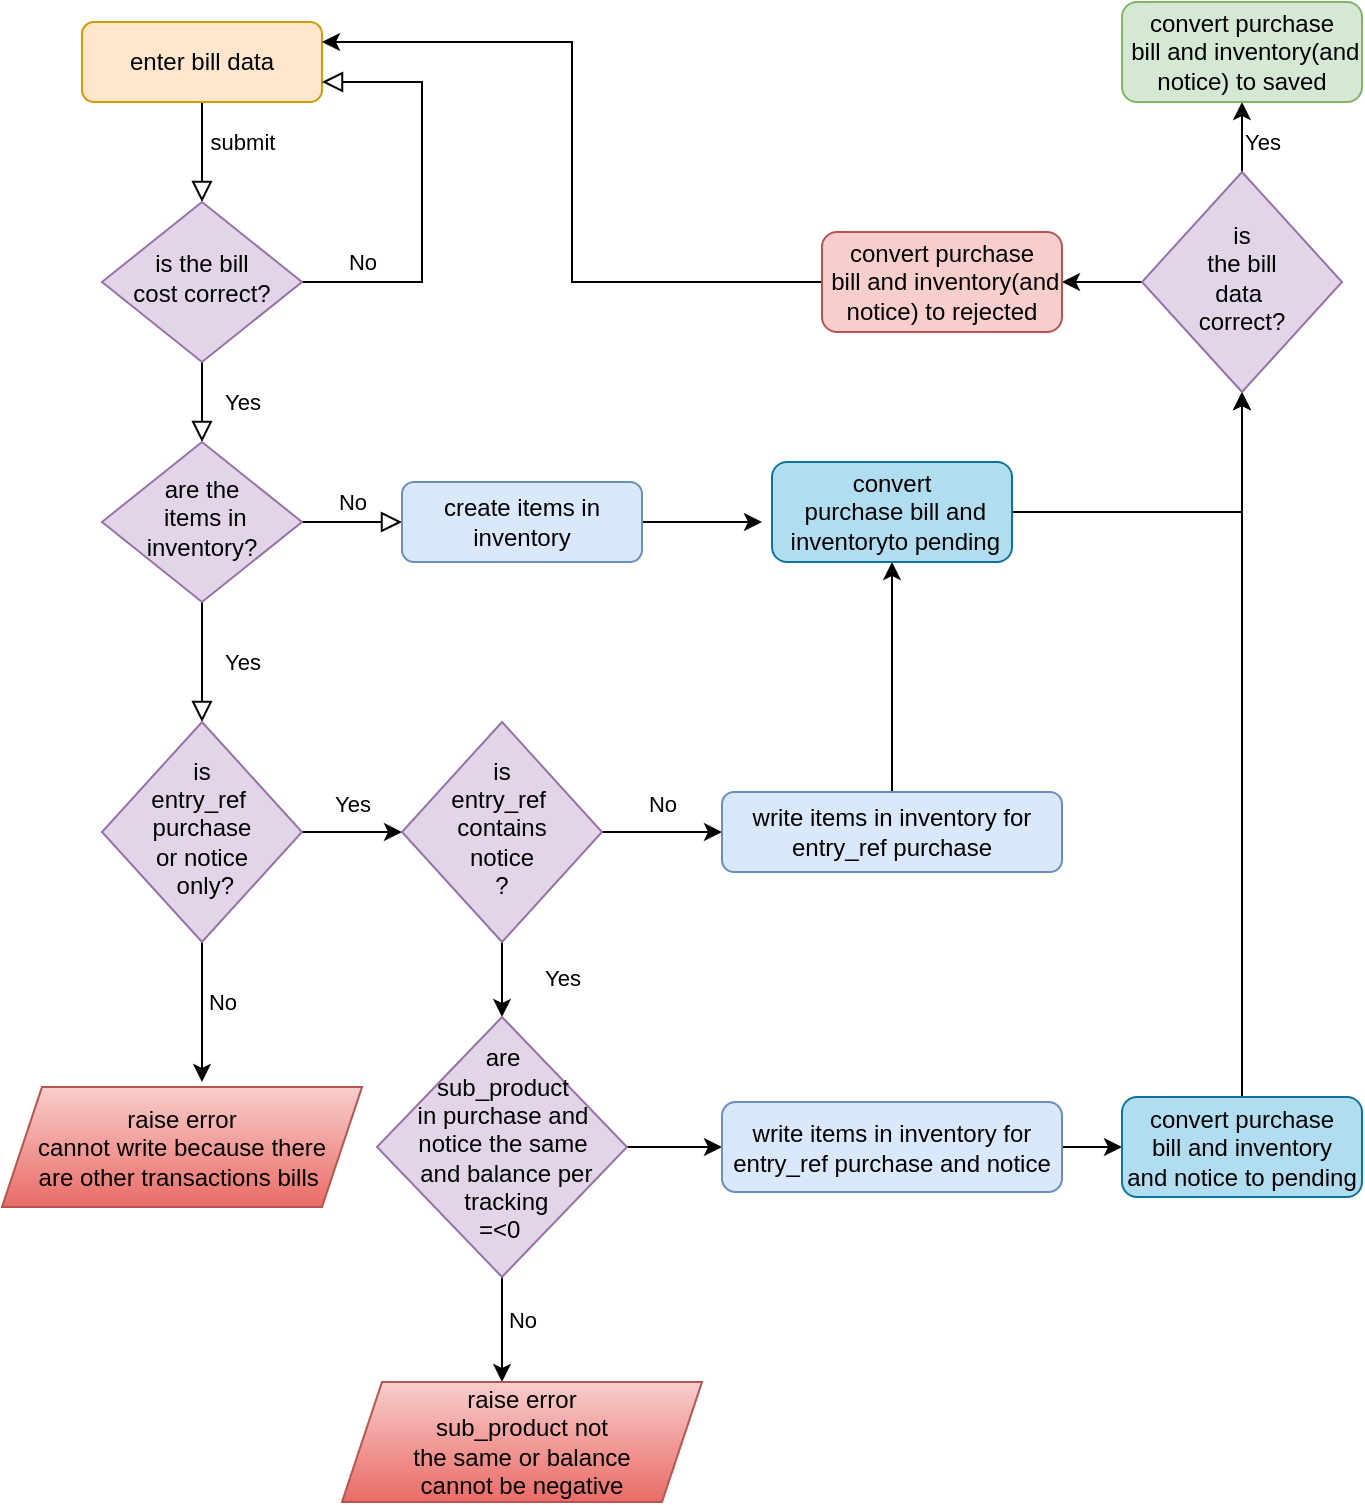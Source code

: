 <mxfile version="20.8.23" type="github">
  <diagram id="C5RBs43oDa-KdzZeNtuy" name="Page-1">
    <mxGraphModel dx="1434" dy="707" grid="1" gridSize="10" guides="1" tooltips="1" connect="1" arrows="1" fold="1" page="1" pageScale="1" pageWidth="827" pageHeight="1169" math="0" shadow="0">
      <root>
        <mxCell id="WIyWlLk6GJQsqaUBKTNV-0" />
        <mxCell id="WIyWlLk6GJQsqaUBKTNV-1" parent="WIyWlLk6GJQsqaUBKTNV-0" />
        <mxCell id="WIyWlLk6GJQsqaUBKTNV-2" value="submit" style="rounded=0;html=1;jettySize=auto;orthogonalLoop=1;fontSize=11;endArrow=block;endFill=0;endSize=8;strokeWidth=1;shadow=0;labelBackgroundColor=none;edgeStyle=orthogonalEdgeStyle;" parent="WIyWlLk6GJQsqaUBKTNV-1" source="WIyWlLk6GJQsqaUBKTNV-3" target="WIyWlLk6GJQsqaUBKTNV-6" edge="1">
          <mxGeometry x="-0.2" y="20" relative="1" as="geometry">
            <mxPoint as="offset" />
          </mxGeometry>
        </mxCell>
        <mxCell id="WIyWlLk6GJQsqaUBKTNV-3" value="enter bill data" style="rounded=1;whiteSpace=wrap;html=1;fontSize=12;glass=0;strokeWidth=1;shadow=0;fillColor=#ffe6cc;strokeColor=#d79b00;" parent="WIyWlLk6GJQsqaUBKTNV-1" vertex="1">
          <mxGeometry x="160" y="80" width="120" height="40" as="geometry" />
        </mxCell>
        <mxCell id="WIyWlLk6GJQsqaUBKTNV-4" value="Yes" style="rounded=0;html=1;jettySize=auto;orthogonalLoop=1;fontSize=11;endArrow=block;endFill=0;endSize=8;strokeWidth=1;shadow=0;labelBackgroundColor=none;edgeStyle=orthogonalEdgeStyle;" parent="WIyWlLk6GJQsqaUBKTNV-1" source="WIyWlLk6GJQsqaUBKTNV-6" target="WIyWlLk6GJQsqaUBKTNV-10" edge="1">
          <mxGeometry y="20" relative="1" as="geometry">
            <mxPoint as="offset" />
          </mxGeometry>
        </mxCell>
        <mxCell id="WIyWlLk6GJQsqaUBKTNV-5" value="No" style="edgeStyle=orthogonalEdgeStyle;rounded=0;html=1;jettySize=auto;orthogonalLoop=1;fontSize=11;endArrow=block;endFill=0;endSize=8;strokeWidth=1;shadow=0;labelBackgroundColor=none;entryX=1;entryY=0.75;entryDx=0;entryDy=0;" parent="WIyWlLk6GJQsqaUBKTNV-1" source="WIyWlLk6GJQsqaUBKTNV-6" target="WIyWlLk6GJQsqaUBKTNV-3" edge="1">
          <mxGeometry x="-0.714" y="10" relative="1" as="geometry">
            <mxPoint as="offset" />
            <mxPoint x="320" y="210" as="targetPoint" />
            <Array as="points">
              <mxPoint x="330" y="210" />
              <mxPoint x="330" y="110" />
            </Array>
          </mxGeometry>
        </mxCell>
        <mxCell id="WIyWlLk6GJQsqaUBKTNV-6" value="is the bill &lt;br&gt;cost&amp;nbsp;correct?" style="rhombus;whiteSpace=wrap;html=1;shadow=0;fontFamily=Helvetica;fontSize=12;align=center;strokeWidth=1;spacing=6;spacingTop=-4;fillColor=#e1d5e7;strokeColor=#9673a6;" parent="WIyWlLk6GJQsqaUBKTNV-1" vertex="1">
          <mxGeometry x="170" y="170" width="100" height="80" as="geometry" />
        </mxCell>
        <mxCell id="WIyWlLk6GJQsqaUBKTNV-8" value="Yes" style="rounded=0;html=1;jettySize=auto;orthogonalLoop=1;fontSize=11;endArrow=block;endFill=0;endSize=8;strokeWidth=1;shadow=0;labelBackgroundColor=none;edgeStyle=orthogonalEdgeStyle;" parent="WIyWlLk6GJQsqaUBKTNV-1" source="WIyWlLk6GJQsqaUBKTNV-10" edge="1">
          <mxGeometry y="20" relative="1" as="geometry">
            <mxPoint as="offset" />
            <mxPoint x="220" y="430" as="targetPoint" />
          </mxGeometry>
        </mxCell>
        <mxCell id="WIyWlLk6GJQsqaUBKTNV-9" value="No" style="edgeStyle=orthogonalEdgeStyle;rounded=0;html=1;jettySize=auto;orthogonalLoop=1;fontSize=11;endArrow=block;endFill=0;endSize=8;strokeWidth=1;shadow=0;labelBackgroundColor=none;" parent="WIyWlLk6GJQsqaUBKTNV-1" source="WIyWlLk6GJQsqaUBKTNV-10" target="WIyWlLk6GJQsqaUBKTNV-12" edge="1">
          <mxGeometry y="10" relative="1" as="geometry">
            <mxPoint as="offset" />
          </mxGeometry>
        </mxCell>
        <mxCell id="WIyWlLk6GJQsqaUBKTNV-10" value="are the&lt;br&gt;&amp;nbsp;items in inventory?" style="rhombus;whiteSpace=wrap;html=1;shadow=0;fontFamily=Helvetica;fontSize=12;align=center;strokeWidth=1;spacing=6;spacingTop=-4;fillColor=#e1d5e7;strokeColor=#9673a6;" parent="WIyWlLk6GJQsqaUBKTNV-1" vertex="1">
          <mxGeometry x="170" y="290" width="100" height="80" as="geometry" />
        </mxCell>
        <mxCell id="2liDZoD2MUlxhOxdowXz-23" style="edgeStyle=orthogonalEdgeStyle;rounded=0;orthogonalLoop=1;jettySize=auto;html=1;" edge="1" parent="WIyWlLk6GJQsqaUBKTNV-1" source="WIyWlLk6GJQsqaUBKTNV-12">
          <mxGeometry relative="1" as="geometry">
            <mxPoint x="500" y="330" as="targetPoint" />
          </mxGeometry>
        </mxCell>
        <mxCell id="WIyWlLk6GJQsqaUBKTNV-12" value="create items in inventory" style="rounded=1;whiteSpace=wrap;html=1;fontSize=12;glass=0;strokeWidth=1;shadow=0;fillColor=#dae8fc;strokeColor=#6c8ebf;" parent="WIyWlLk6GJQsqaUBKTNV-1" vertex="1">
          <mxGeometry x="320" y="310" width="120" height="40" as="geometry" />
        </mxCell>
        <mxCell id="2liDZoD2MUlxhOxdowXz-1" value="Yes" style="edgeStyle=orthogonalEdgeStyle;rounded=0;orthogonalLoop=1;jettySize=auto;html=1;" edge="1" parent="WIyWlLk6GJQsqaUBKTNV-1" source="2liDZoD2MUlxhOxdowXz-0">
          <mxGeometry y="15" relative="1" as="geometry">
            <mxPoint x="320" y="485" as="targetPoint" />
            <mxPoint as="offset" />
          </mxGeometry>
        </mxCell>
        <mxCell id="2liDZoD2MUlxhOxdowXz-20" value="No" style="edgeStyle=orthogonalEdgeStyle;rounded=0;orthogonalLoop=1;jettySize=auto;html=1;" edge="1" parent="WIyWlLk6GJQsqaUBKTNV-1" source="2liDZoD2MUlxhOxdowXz-0">
          <mxGeometry x="-0.143" y="10" relative="1" as="geometry">
            <mxPoint x="220" y="610" as="targetPoint" />
            <mxPoint as="offset" />
          </mxGeometry>
        </mxCell>
        <mxCell id="2liDZoD2MUlxhOxdowXz-0" value="is &lt;br&gt;entry_ref&amp;nbsp;&lt;br&gt;purchase &lt;br&gt;or&amp;nbsp;notice&lt;br&gt;&amp;nbsp;only?" style="rhombus;whiteSpace=wrap;html=1;shadow=0;fontFamily=Helvetica;fontSize=12;align=center;strokeWidth=1;spacing=6;spacingTop=-4;fillColor=#e1d5e7;strokeColor=#9673a6;" vertex="1" parent="WIyWlLk6GJQsqaUBKTNV-1">
          <mxGeometry x="170" y="430" width="100" height="110" as="geometry" />
        </mxCell>
        <mxCell id="2liDZoD2MUlxhOxdowXz-4" value="No" style="edgeStyle=orthogonalEdgeStyle;rounded=0;orthogonalLoop=1;jettySize=auto;html=1;" edge="1" parent="WIyWlLk6GJQsqaUBKTNV-1" source="2liDZoD2MUlxhOxdowXz-3">
          <mxGeometry y="15" relative="1" as="geometry">
            <mxPoint x="480" y="485" as="targetPoint" />
            <mxPoint as="offset" />
          </mxGeometry>
        </mxCell>
        <mxCell id="2liDZoD2MUlxhOxdowXz-6" value="Yes" style="edgeStyle=orthogonalEdgeStyle;rounded=0;orthogonalLoop=1;jettySize=auto;html=1;entryX=0.5;entryY=0;entryDx=0;entryDy=0;" edge="1" parent="WIyWlLk6GJQsqaUBKTNV-1" source="2liDZoD2MUlxhOxdowXz-3" target="2liDZoD2MUlxhOxdowXz-7">
          <mxGeometry x="0.059" y="10" relative="1" as="geometry">
            <mxPoint x="370" y="580" as="targetPoint" />
            <mxPoint x="20" as="offset" />
          </mxGeometry>
        </mxCell>
        <mxCell id="2liDZoD2MUlxhOxdowXz-3" value="is &lt;br&gt;entry_ref&amp;nbsp;&lt;br&gt;contains &lt;br&gt;notice&lt;br&gt;?" style="rhombus;whiteSpace=wrap;html=1;shadow=0;fontFamily=Helvetica;fontSize=12;align=center;strokeWidth=1;spacing=6;spacingTop=-4;fillColor=#e1d5e7;strokeColor=#9673a6;" vertex="1" parent="WIyWlLk6GJQsqaUBKTNV-1">
          <mxGeometry x="320" y="430" width="100" height="110" as="geometry" />
        </mxCell>
        <mxCell id="2liDZoD2MUlxhOxdowXz-25" style="edgeStyle=orthogonalEdgeStyle;rounded=0;orthogonalLoop=1;jettySize=auto;html=1;entryX=0.5;entryY=1;entryDx=0;entryDy=0;" edge="1" parent="WIyWlLk6GJQsqaUBKTNV-1" source="2liDZoD2MUlxhOxdowXz-5" target="2liDZoD2MUlxhOxdowXz-24">
          <mxGeometry relative="1" as="geometry" />
        </mxCell>
        <mxCell id="2liDZoD2MUlxhOxdowXz-5" value="write items in inventory for entry_ref purchase" style="rounded=1;whiteSpace=wrap;html=1;fontSize=12;glass=0;strokeWidth=1;shadow=0;fillColor=#dae8fc;strokeColor=#6c8ebf;" vertex="1" parent="WIyWlLk6GJQsqaUBKTNV-1">
          <mxGeometry x="480" y="465" width="170" height="40" as="geometry" />
        </mxCell>
        <mxCell id="2liDZoD2MUlxhOxdowXz-17" value="No" style="edgeStyle=orthogonalEdgeStyle;rounded=0;orthogonalLoop=1;jettySize=auto;html=1;" edge="1" parent="WIyWlLk6GJQsqaUBKTNV-1" source="2liDZoD2MUlxhOxdowXz-7">
          <mxGeometry x="-0.2" y="10" relative="1" as="geometry">
            <mxPoint x="370" y="760" as="targetPoint" />
            <mxPoint as="offset" />
          </mxGeometry>
        </mxCell>
        <mxCell id="2liDZoD2MUlxhOxdowXz-21" style="edgeStyle=orthogonalEdgeStyle;rounded=0;orthogonalLoop=1;jettySize=auto;html=1;entryX=0;entryY=0.5;entryDx=0;entryDy=0;" edge="1" parent="WIyWlLk6GJQsqaUBKTNV-1" source="2liDZoD2MUlxhOxdowXz-7" target="2liDZoD2MUlxhOxdowXz-9">
          <mxGeometry relative="1" as="geometry" />
        </mxCell>
        <mxCell id="2liDZoD2MUlxhOxdowXz-7" value="are &lt;br&gt;sub_product&lt;br&gt;in purchase&amp;nbsp;and&lt;br&gt;notice the same&lt;br&gt;&amp;nbsp;and&amp;nbsp;balance per&lt;br&gt;&amp;nbsp;tracking&lt;br&gt;=&amp;lt;0&amp;nbsp;" style="rhombus;whiteSpace=wrap;html=1;shadow=0;fontFamily=Helvetica;fontSize=12;align=center;strokeWidth=1;spacing=6;spacingTop=-4;fillColor=#e1d5e7;strokeColor=#9673a6;" vertex="1" parent="WIyWlLk6GJQsqaUBKTNV-1">
          <mxGeometry x="307.5" y="577.5" width="125" height="130" as="geometry" />
        </mxCell>
        <mxCell id="2liDZoD2MUlxhOxdowXz-28" style="edgeStyle=orthogonalEdgeStyle;rounded=0;orthogonalLoop=1;jettySize=auto;html=1;entryX=0;entryY=0.5;entryDx=0;entryDy=0;" edge="1" parent="WIyWlLk6GJQsqaUBKTNV-1" source="2liDZoD2MUlxhOxdowXz-9" target="2liDZoD2MUlxhOxdowXz-26">
          <mxGeometry relative="1" as="geometry" />
        </mxCell>
        <mxCell id="2liDZoD2MUlxhOxdowXz-9" value="write items in inventory for entry_ref purchase and notice" style="rounded=1;whiteSpace=wrap;html=1;fontSize=12;glass=0;strokeWidth=1;shadow=0;fillColor=#dae8fc;strokeColor=#6c8ebf;" vertex="1" parent="WIyWlLk6GJQsqaUBKTNV-1">
          <mxGeometry x="480" y="620" width="170" height="45" as="geometry" />
        </mxCell>
        <mxCell id="2liDZoD2MUlxhOxdowXz-19" value="raise error &lt;br&gt;sub_product not &lt;br&gt;the same or balance &lt;br&gt;cannot be negative" style="shape=parallelogram;perimeter=parallelogramPerimeter;whiteSpace=wrap;html=1;fixedSize=1;fillColor=#f8cecc;strokeColor=#b85450;gradientColor=#ea6b66;" vertex="1" parent="WIyWlLk6GJQsqaUBKTNV-1">
          <mxGeometry x="290" y="760" width="180" height="60" as="geometry" />
        </mxCell>
        <mxCell id="2liDZoD2MUlxhOxdowXz-22" value="raise error &lt;br&gt;cannot write because there &lt;br&gt;are other transactions bills&amp;nbsp;&lt;br&gt;" style="shape=parallelogram;perimeter=parallelogramPerimeter;whiteSpace=wrap;html=1;fixedSize=1;fillColor=#f8cecc;strokeColor=#b85450;gradientColor=#ea6b66;" vertex="1" parent="WIyWlLk6GJQsqaUBKTNV-1">
          <mxGeometry x="120" y="612.5" width="180" height="60" as="geometry" />
        </mxCell>
        <mxCell id="2liDZoD2MUlxhOxdowXz-31" style="edgeStyle=orthogonalEdgeStyle;rounded=0;orthogonalLoop=1;jettySize=auto;html=1;" edge="1" parent="WIyWlLk6GJQsqaUBKTNV-1" source="2liDZoD2MUlxhOxdowXz-24" target="2liDZoD2MUlxhOxdowXz-29">
          <mxGeometry relative="1" as="geometry" />
        </mxCell>
        <mxCell id="2liDZoD2MUlxhOxdowXz-24" value="convert&lt;br&gt;&amp;nbsp;purchase bill and&lt;br&gt;&amp;nbsp;inventoryto pending" style="rounded=1;whiteSpace=wrap;html=1;fontSize=12;glass=0;strokeWidth=1;shadow=0;fillColor=#b1ddf0;strokeColor=#10739e;" vertex="1" parent="WIyWlLk6GJQsqaUBKTNV-1">
          <mxGeometry x="505" y="300" width="120" height="50" as="geometry" />
        </mxCell>
        <mxCell id="2liDZoD2MUlxhOxdowXz-30" style="edgeStyle=orthogonalEdgeStyle;rounded=0;orthogonalLoop=1;jettySize=auto;html=1;entryX=0.5;entryY=1;entryDx=0;entryDy=0;" edge="1" parent="WIyWlLk6GJQsqaUBKTNV-1" source="2liDZoD2MUlxhOxdowXz-26" target="2liDZoD2MUlxhOxdowXz-29">
          <mxGeometry relative="1" as="geometry">
            <mxPoint x="740" y="420" as="targetPoint" />
          </mxGeometry>
        </mxCell>
        <mxCell id="2liDZoD2MUlxhOxdowXz-26" value="convert purchase&lt;br&gt;bill and inventory &lt;br&gt;and notice to pending" style="rounded=1;whiteSpace=wrap;html=1;fontSize=12;glass=0;strokeWidth=1;shadow=0;fillColor=#b1ddf0;strokeColor=#10739e;" vertex="1" parent="WIyWlLk6GJQsqaUBKTNV-1">
          <mxGeometry x="680" y="617.5" width="120" height="50" as="geometry" />
        </mxCell>
        <mxCell id="2liDZoD2MUlxhOxdowXz-32" value="Yes" style="edgeStyle=orthogonalEdgeStyle;rounded=0;orthogonalLoop=1;jettySize=auto;html=1;exitX=0.5;exitY=0;exitDx=0;exitDy=0;" edge="1" parent="WIyWlLk6GJQsqaUBKTNV-1" source="2liDZoD2MUlxhOxdowXz-29">
          <mxGeometry x="-0.143" y="-10" relative="1" as="geometry">
            <mxPoint x="740" y="120" as="targetPoint" />
            <mxPoint as="offset" />
          </mxGeometry>
        </mxCell>
        <mxCell id="2liDZoD2MUlxhOxdowXz-35" style="edgeStyle=orthogonalEdgeStyle;rounded=0;orthogonalLoop=1;jettySize=auto;html=1;entryX=1;entryY=0.5;entryDx=0;entryDy=0;" edge="1" parent="WIyWlLk6GJQsqaUBKTNV-1" source="2liDZoD2MUlxhOxdowXz-29" target="2liDZoD2MUlxhOxdowXz-34">
          <mxGeometry relative="1" as="geometry" />
        </mxCell>
        <mxCell id="2liDZoD2MUlxhOxdowXz-29" value="is&lt;br&gt;the bill &lt;br&gt;data&amp;nbsp;&lt;br&gt;correct?" style="rhombus;whiteSpace=wrap;html=1;shadow=0;fontFamily=Helvetica;fontSize=12;align=center;strokeWidth=1;spacing=6;spacingTop=-4;fillColor=#e1d5e7;strokeColor=#9673a6;" vertex="1" parent="WIyWlLk6GJQsqaUBKTNV-1">
          <mxGeometry x="690" y="155" width="100" height="110" as="geometry" />
        </mxCell>
        <mxCell id="2liDZoD2MUlxhOxdowXz-33" value="convert purchase&lt;br style=&quot;border-color: var(--border-color);&quot;&gt;&amp;nbsp;bill and inventory(and notice) to saved" style="rounded=1;whiteSpace=wrap;html=1;fontSize=12;glass=0;strokeWidth=1;shadow=0;fillColor=#d5e8d4;strokeColor=#82b366;" vertex="1" parent="WIyWlLk6GJQsqaUBKTNV-1">
          <mxGeometry x="680" y="70" width="120" height="50" as="geometry" />
        </mxCell>
        <mxCell id="2liDZoD2MUlxhOxdowXz-37" style="edgeStyle=orthogonalEdgeStyle;rounded=0;orthogonalLoop=1;jettySize=auto;html=1;entryX=1;entryY=0.25;entryDx=0;entryDy=0;" edge="1" parent="WIyWlLk6GJQsqaUBKTNV-1" source="2liDZoD2MUlxhOxdowXz-34" target="WIyWlLk6GJQsqaUBKTNV-3">
          <mxGeometry relative="1" as="geometry" />
        </mxCell>
        <mxCell id="2liDZoD2MUlxhOxdowXz-34" value="convert purchase&lt;br style=&quot;border-color: var(--border-color);&quot;&gt;&amp;nbsp;bill and inventory(and notice) to rejected" style="rounded=1;whiteSpace=wrap;html=1;fontSize=12;glass=0;strokeWidth=1;shadow=0;fillColor=#f8cecc;strokeColor=#b85450;" vertex="1" parent="WIyWlLk6GJQsqaUBKTNV-1">
          <mxGeometry x="530" y="185" width="120" height="50" as="geometry" />
        </mxCell>
      </root>
    </mxGraphModel>
  </diagram>
</mxfile>
